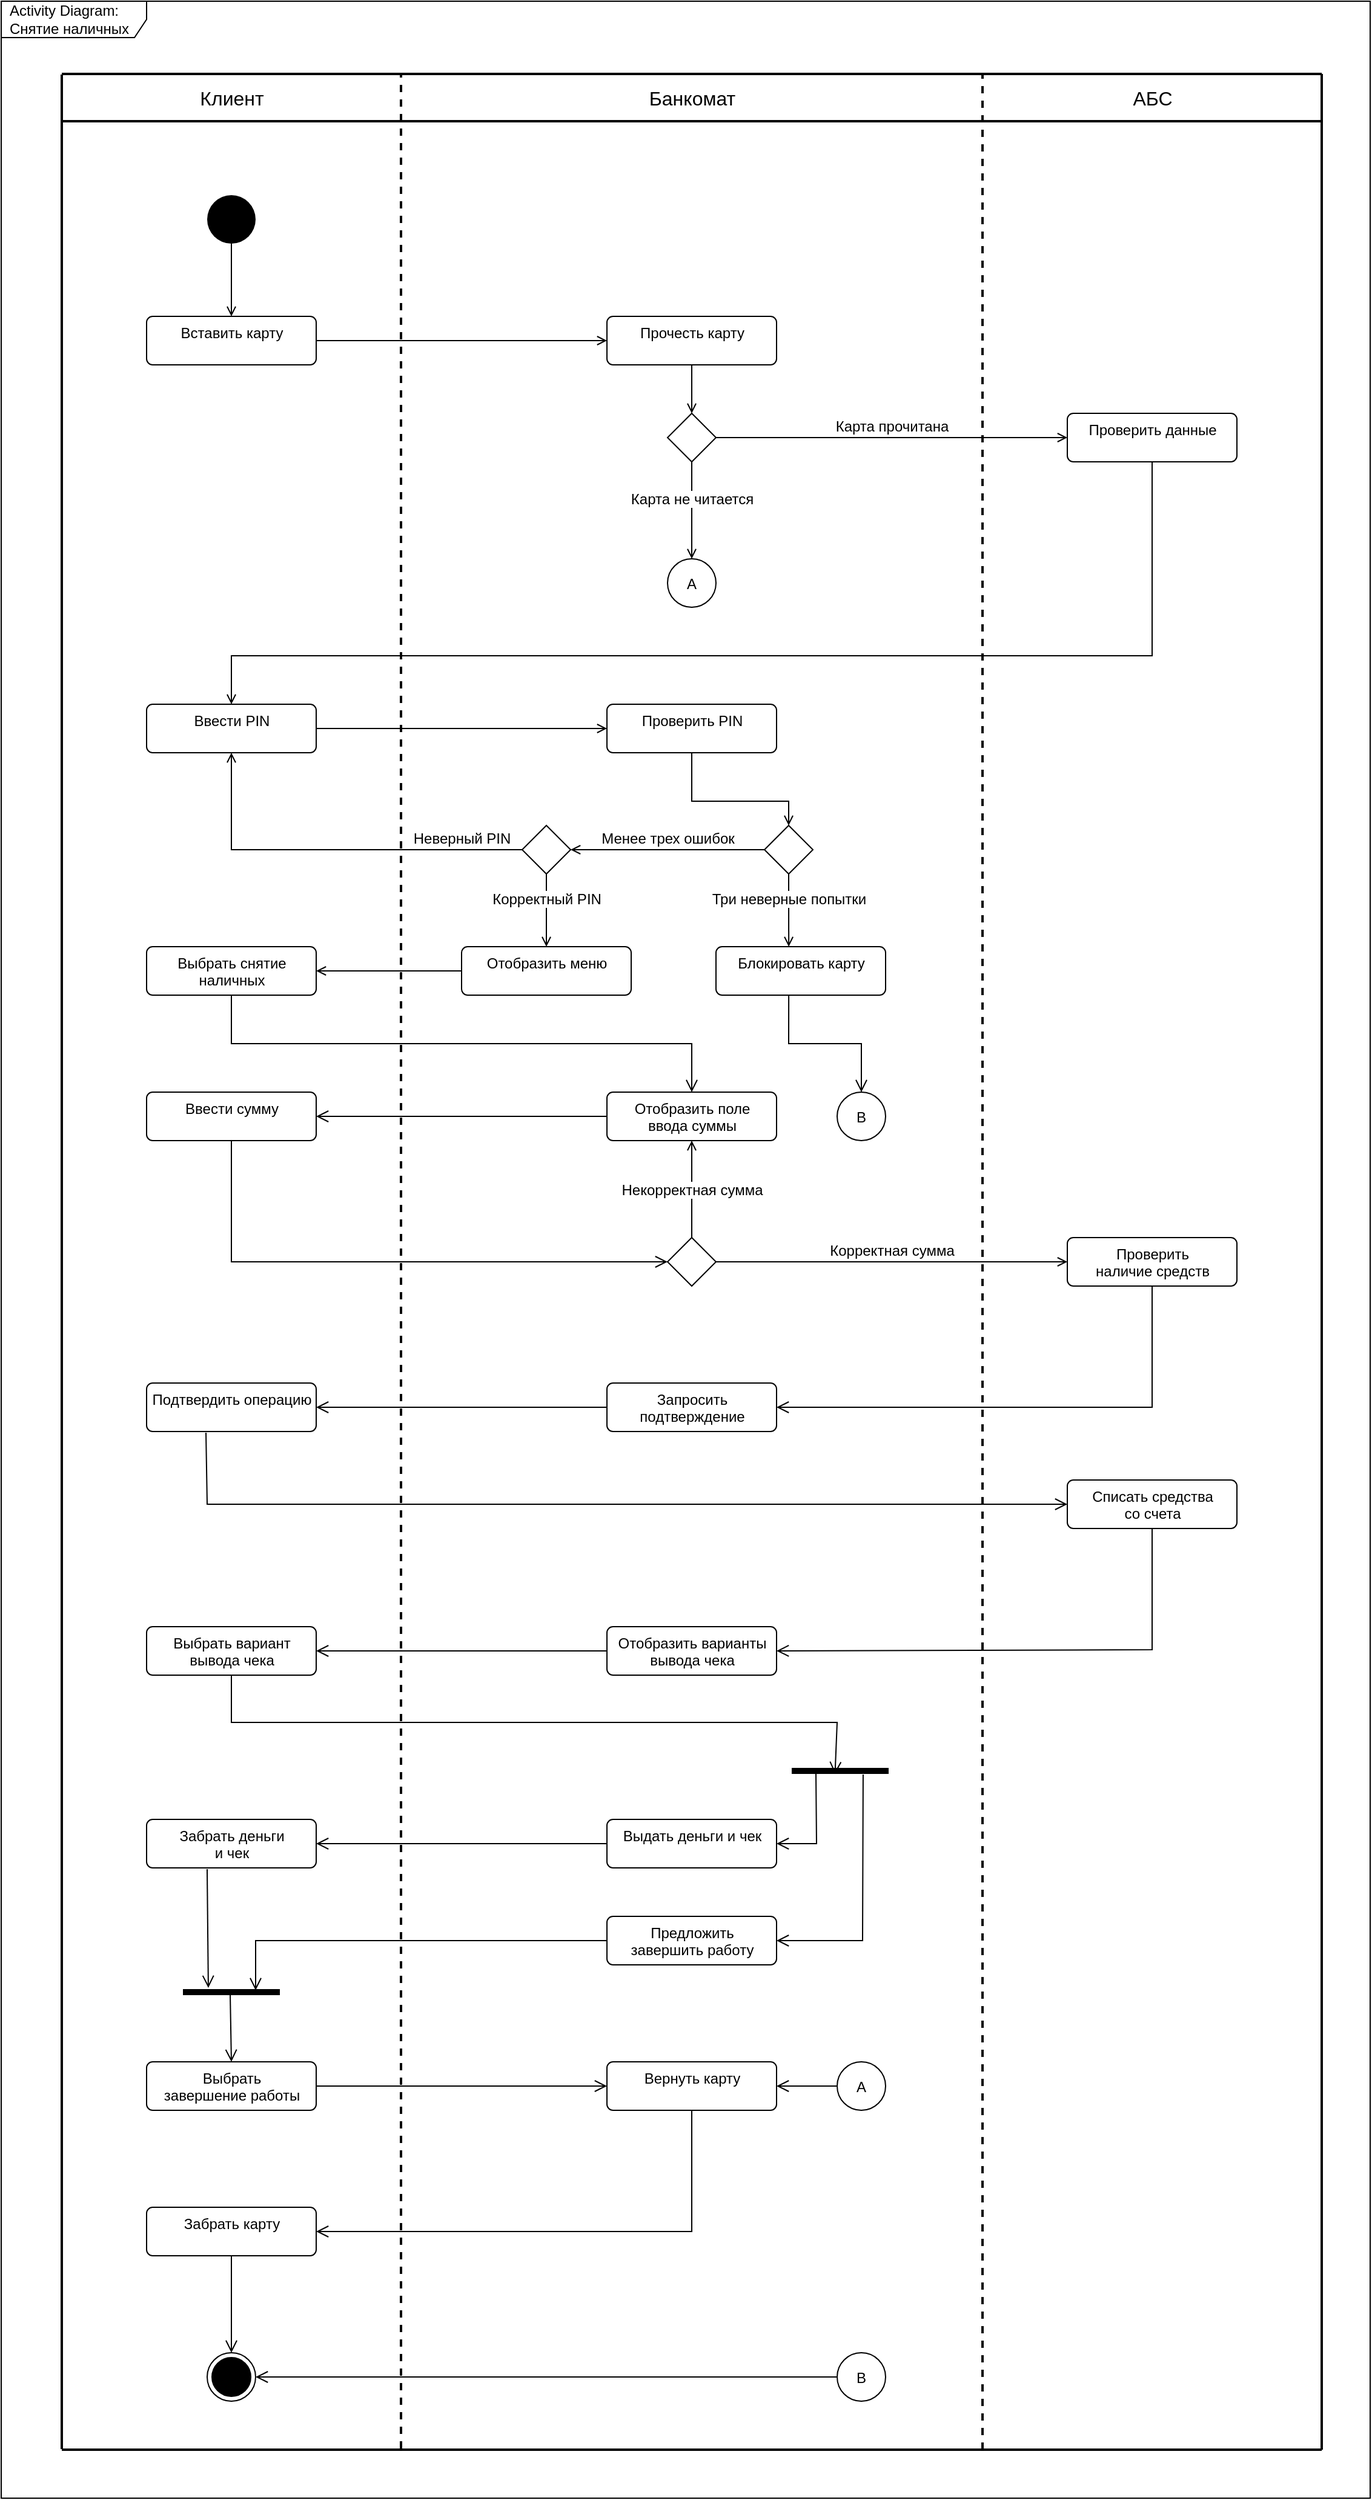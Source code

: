 <mxfile version="17.4.0" type="device"><diagram id="bCAYafDcsWhoPuAN-_F0" name="Page-1"><mxGraphModel dx="2190" dy="1288" grid="1" gridSize="10" guides="1" tooltips="1" connect="1" arrows="1" fold="1" page="1" pageScale="1" pageWidth="1169" pageHeight="827" math="0" shadow="0"><root><mxCell id="0"/><mxCell id="1" parent="0"/><mxCell id="zk7nxjuLiqfUU6fTK22i-1" value="" style="ellipse;fillColor=#000000;strokeColor=none;" parent="1" vertex="1"><mxGeometry y="60" width="40" height="40" as="geometry"/></mxCell><mxCell id="zk7nxjuLiqfUU6fTK22i-2" value="Вставить карту" style="html=1;align=center;verticalAlign=top;rounded=1;absoluteArcSize=1;arcSize=10;dashed=0;" parent="1" vertex="1"><mxGeometry x="-50" y="160" width="140" height="40" as="geometry"/></mxCell><mxCell id="zk7nxjuLiqfUU6fTK22i-3" value="Прочесть карту" style="html=1;align=center;verticalAlign=top;rounded=1;absoluteArcSize=1;arcSize=10;dashed=0;" parent="1" vertex="1"><mxGeometry x="330" y="160" width="140" height="40" as="geometry"/></mxCell><mxCell id="zk7nxjuLiqfUU6fTK22i-4" value="" style="rhombus;" parent="1" vertex="1"><mxGeometry x="380" y="240" width="40" height="40" as="geometry"/></mxCell><mxCell id="zk7nxjuLiqfUU6fTK22i-5" value="&lt;span style=&quot;background-color: rgb(255 , 255 , 255)&quot;&gt;Карта не читается&lt;/span&gt;" style="html=1;verticalAlign=bottom;labelBackgroundColor=none;endArrow=open;endFill=0;rounded=0;fontFamily=Helvetica;fontSize=12;fontColor=default;exitX=0.5;exitY=1;exitDx=0;exitDy=0;entryX=0.5;entryY=0;entryDx=0;entryDy=0;" parent="1" source="zk7nxjuLiqfUU6fTK22i-4" edge="1"><mxGeometry width="160" relative="1" as="geometry"><mxPoint x="400" y="300" as="sourcePoint"/><mxPoint x="400" y="360" as="targetPoint"/><mxPoint as="offset"/></mxGeometry></mxCell><mxCell id="zk7nxjuLiqfUU6fTK22i-9" value="" style="html=1;verticalAlign=bottom;labelBackgroundColor=none;endArrow=open;endFill=0;rounded=0;fontFamily=Helvetica;fontSize=12;fontColor=default;exitX=1;exitY=0.5;exitDx=0;exitDy=0;entryX=0;entryY=0.5;entryDx=0;entryDy=0;" parent="1" source="zk7nxjuLiqfUU6fTK22i-2" target="zk7nxjuLiqfUU6fTK22i-3" edge="1"><mxGeometry width="160" relative="1" as="geometry"><mxPoint x="360" y="310" as="sourcePoint"/><mxPoint x="520" y="310" as="targetPoint"/></mxGeometry></mxCell><mxCell id="zk7nxjuLiqfUU6fTK22i-10" value="" style="html=1;verticalAlign=bottom;labelBackgroundColor=none;endArrow=open;endFill=0;rounded=0;fontFamily=Helvetica;fontSize=12;fontColor=default;exitX=0.5;exitY=1;exitDx=0;exitDy=0;entryX=0.5;entryY=0;entryDx=0;entryDy=0;" parent="1" source="zk7nxjuLiqfUU6fTK22i-1" target="zk7nxjuLiqfUU6fTK22i-2" edge="1"><mxGeometry width="160" relative="1" as="geometry"><mxPoint x="360" y="310" as="sourcePoint"/><mxPoint x="160" y="170" as="targetPoint"/></mxGeometry></mxCell><mxCell id="zk7nxjuLiqfUU6fTK22i-11" value="" style="html=1;verticalAlign=bottom;labelBackgroundColor=none;endArrow=open;endFill=0;rounded=0;fontFamily=Helvetica;fontSize=12;fontColor=default;exitX=0.5;exitY=1;exitDx=0;exitDy=0;entryX=0.5;entryY=0;entryDx=0;entryDy=0;" parent="1" source="zk7nxjuLiqfUU6fTK22i-3" target="zk7nxjuLiqfUU6fTK22i-4" edge="1"><mxGeometry width="160" relative="1" as="geometry"><mxPoint x="360" y="310" as="sourcePoint"/><mxPoint x="520" y="310" as="targetPoint"/></mxGeometry></mxCell><mxCell id="zk7nxjuLiqfUU6fTK22i-14" value="Проверить данные" style="html=1;align=center;verticalAlign=top;rounded=1;absoluteArcSize=1;arcSize=10;dashed=0;fontFamily=Helvetica;fontSize=12;fontColor=default;strokeColor=default;fillColor=default;" parent="1" vertex="1"><mxGeometry x="710" y="240" width="140" height="40" as="geometry"/></mxCell><mxCell id="zk7nxjuLiqfUU6fTK22i-15" value="Ввести PIN" style="html=1;align=center;verticalAlign=top;rounded=1;absoluteArcSize=1;arcSize=10;dashed=0;fontFamily=Helvetica;fontSize=12;fontColor=default;strokeColor=default;fillColor=default;" parent="1" vertex="1"><mxGeometry x="-50" y="480" width="140" height="40" as="geometry"/></mxCell><mxCell id="zk7nxjuLiqfUU6fTK22i-16" value="Проверить PIN" style="html=1;align=center;verticalAlign=top;rounded=1;absoluteArcSize=1;arcSize=10;dashed=0;fontFamily=Helvetica;fontSize=12;fontColor=default;strokeColor=default;fillColor=default;" parent="1" vertex="1"><mxGeometry x="330" y="480" width="140" height="40" as="geometry"/></mxCell><mxCell id="zk7nxjuLiqfUU6fTK22i-17" value="" style="rhombus;fontFamily=Helvetica;fontSize=12;fontColor=default;strokeColor=default;fillColor=default;" parent="1" vertex="1"><mxGeometry x="460" y="580" width="40" height="40" as="geometry"/></mxCell><mxCell id="zk7nxjuLiqfUU6fTK22i-18" value="" style="rhombus;fontFamily=Helvetica;fontSize=12;fontColor=default;strokeColor=default;fillColor=default;" parent="1" vertex="1"><mxGeometry x="260" y="580" width="40" height="40" as="geometry"/></mxCell><mxCell id="zk7nxjuLiqfUU6fTK22i-19" value="&lt;div&gt;&lt;span style=&quot;background-color: rgb(255 , 255 , 255)&quot;&gt;Три неверные попытки&lt;/span&gt;&lt;/div&gt;" style="html=1;verticalAlign=bottom;labelBackgroundColor=none;endArrow=open;endFill=0;rounded=0;fontFamily=Helvetica;fontSize=12;fontColor=default;exitX=0.5;exitY=1;exitDx=0;exitDy=0;entryX=0.429;entryY=0;entryDx=0;entryDy=0;entryPerimeter=0;" parent="1" source="zk7nxjuLiqfUU6fTK22i-17" target="zk7nxjuLiqfUU6fTK22i-28" edge="1"><mxGeometry width="160" relative="1" as="geometry"><mxPoint x="360" y="640" as="sourcePoint"/><mxPoint x="480" y="680" as="targetPoint"/></mxGeometry></mxCell><mxCell id="zk7nxjuLiqfUU6fTK22i-20" value="Менее трех ошибок" style="html=1;verticalAlign=bottom;labelBackgroundColor=none;endArrow=open;endFill=0;rounded=0;fontFamily=Helvetica;fontSize=12;fontColor=default;entryX=1;entryY=0.5;entryDx=0;entryDy=0;exitX=0;exitY=0.5;exitDx=0;exitDy=0;" parent="1" source="zk7nxjuLiqfUU6fTK22i-17" target="zk7nxjuLiqfUU6fTK22i-18" edge="1"><mxGeometry width="160" relative="1" as="geometry"><mxPoint x="360" y="610" as="sourcePoint"/><mxPoint x="520" y="610" as="targetPoint"/></mxGeometry></mxCell><mxCell id="zk7nxjuLiqfUU6fTK22i-21" value="" style="html=1;verticalAlign=bottom;labelBackgroundColor=none;endArrow=open;endFill=0;rounded=0;fontFamily=Helvetica;fontSize=12;fontColor=default;exitX=0.5;exitY=1;exitDx=0;exitDy=0;entryX=0.5;entryY=0;entryDx=0;entryDy=0;" parent="1" source="zk7nxjuLiqfUU6fTK22i-16" target="zk7nxjuLiqfUU6fTK22i-17" edge="1"><mxGeometry width="160" relative="1" as="geometry"><mxPoint x="360" y="550" as="sourcePoint"/><mxPoint x="520" y="550" as="targetPoint"/><Array as="points"><mxPoint x="400" y="560"/><mxPoint x="480" y="560"/></Array></mxGeometry></mxCell><mxCell id="zk7nxjuLiqfUU6fTK22i-23" value="Отобразить меню" style="html=1;align=center;verticalAlign=top;rounded=1;absoluteArcSize=1;arcSize=10;dashed=0;fontFamily=Helvetica;fontSize=12;fontColor=default;strokeColor=default;fillColor=default;" parent="1" vertex="1"><mxGeometry x="210" y="680" width="140" height="40" as="geometry"/></mxCell><mxCell id="zk7nxjuLiqfUU6fTK22i-26" value="Неверный PIN" style="html=1;verticalAlign=bottom;labelBackgroundColor=none;endArrow=open;endFill=0;rounded=0;fontFamily=Helvetica;fontSize=12;fontColor=default;exitX=0;exitY=0.5;exitDx=0;exitDy=0;entryX=0.5;entryY=1;entryDx=0;entryDy=0;" parent="1" source="zk7nxjuLiqfUU6fTK22i-18" target="zk7nxjuLiqfUU6fTK22i-15" edge="1"><mxGeometry x="-0.688" width="160" relative="1" as="geometry"><mxPoint x="360" y="580" as="sourcePoint"/><mxPoint x="50" y="600" as="targetPoint"/><Array as="points"><mxPoint x="20" y="600"/></Array><mxPoint as="offset"/></mxGeometry></mxCell><mxCell id="zk7nxjuLiqfUU6fTK22i-27" value="" style="html=1;verticalAlign=bottom;labelBackgroundColor=none;endArrow=open;endFill=0;rounded=0;fontFamily=Helvetica;fontSize=12;fontColor=default;exitX=0.5;exitY=1;exitDx=0;exitDy=0;entryX=0.5;entryY=0;entryDx=0;entryDy=0;" parent="1" source="zk7nxjuLiqfUU6fTK22i-14" target="zk7nxjuLiqfUU6fTK22i-15" edge="1"><mxGeometry width="160" relative="1" as="geometry"><mxPoint x="360" y="460" as="sourcePoint"/><mxPoint x="50" y="440" as="targetPoint"/><Array as="points"><mxPoint x="780" y="440"/><mxPoint x="20" y="440"/></Array></mxGeometry></mxCell><mxCell id="zk7nxjuLiqfUU6fTK22i-28" value="Блокировать карту" style="html=1;align=center;verticalAlign=top;rounded=1;absoluteArcSize=1;arcSize=10;dashed=0;labelBackgroundColor=#FFFFFF;fontFamily=Helvetica;fontSize=12;fontColor=default;strokeColor=default;fillColor=default;" parent="1" vertex="1"><mxGeometry x="420" y="680" width="140" height="40" as="geometry"/></mxCell><mxCell id="zk7nxjuLiqfUU6fTK22i-30" value="&lt;span style=&quot;background-color: rgb(255 , 255 , 255)&quot;&gt;Корректный PIN&lt;/span&gt;" style="html=1;verticalAlign=bottom;labelBackgroundColor=none;endArrow=open;endFill=0;rounded=0;fontFamily=Helvetica;fontSize=12;fontColor=default;exitX=0.5;exitY=1;exitDx=0;exitDy=0;" parent="1" source="zk7nxjuLiqfUU6fTK22i-18" target="zk7nxjuLiqfUU6fTK22i-23" edge="1"><mxGeometry width="160" relative="1" as="geometry"><mxPoint x="320" y="610" as="sourcePoint"/><mxPoint x="480" y="610" as="targetPoint"/></mxGeometry></mxCell><mxCell id="zk7nxjuLiqfUU6fTK22i-31" value="" style="html=1;verticalAlign=bottom;labelBackgroundColor=none;endArrow=open;endFill=0;rounded=0;fontFamily=Helvetica;fontSize=12;fontColor=default;exitX=1;exitY=0.5;exitDx=0;exitDy=0;entryX=0;entryY=0.5;entryDx=0;entryDy=0;" parent="1" source="zk7nxjuLiqfUU6fTK22i-15" target="zk7nxjuLiqfUU6fTK22i-16" edge="1"><mxGeometry width="160" relative="1" as="geometry"><mxPoint x="320" y="490" as="sourcePoint"/><mxPoint x="480" y="490" as="targetPoint"/></mxGeometry></mxCell><mxCell id="zk7nxjuLiqfUU6fTK22i-33" value="Карта прочитана" style="html=1;verticalAlign=bottom;labelBackgroundColor=none;endArrow=open;endFill=0;rounded=0;fontFamily=Helvetica;fontSize=12;fontColor=default;exitX=1;exitY=0.5;exitDx=0;exitDy=0;entryX=0;entryY=0.5;entryDx=0;entryDy=0;" parent="1" source="zk7nxjuLiqfUU6fTK22i-4" target="zk7nxjuLiqfUU6fTK22i-14" edge="1"><mxGeometry width="160" relative="1" as="geometry"><mxPoint x="260" y="370" as="sourcePoint"/><mxPoint x="420" y="370" as="targetPoint"/></mxGeometry></mxCell><mxCell id="zk7nxjuLiqfUU6fTK22i-34" value="&lt;div&gt;Выбрать снятие&lt;/div&gt;&lt;div&gt; наличных&lt;/div&gt;" style="html=1;align=center;verticalAlign=top;rounded=1;absoluteArcSize=1;arcSize=10;dashed=0;labelBackgroundColor=#FFFFFF;fontFamily=Helvetica;fontSize=12;fontColor=default;strokeColor=default;fillColor=default;" parent="1" vertex="1"><mxGeometry x="-50" y="680" width="140" height="40" as="geometry"/></mxCell><mxCell id="zk7nxjuLiqfUU6fTK22i-35" value="&lt;div&gt;Отобразить поле &lt;br&gt;&lt;/div&gt;&lt;div&gt;ввода суммы&lt;/div&gt;" style="html=1;align=center;verticalAlign=top;rounded=1;absoluteArcSize=1;arcSize=10;dashed=0;labelBackgroundColor=#FFFFFF;fontFamily=Helvetica;fontSize=12;fontColor=default;strokeColor=default;fillColor=default;" parent="1" vertex="1"><mxGeometry x="330" y="800" width="140" height="40" as="geometry"/></mxCell><mxCell id="zk7nxjuLiqfUU6fTK22i-36" value="Ввести сумму" style="html=1;align=center;verticalAlign=top;rounded=1;absoluteArcSize=1;arcSize=10;dashed=0;labelBackgroundColor=#FFFFFF;fontFamily=Helvetica;fontSize=12;fontColor=default;strokeColor=default;fillColor=default;" parent="1" vertex="1"><mxGeometry x="-50" y="800" width="140" height="40" as="geometry"/></mxCell><mxCell id="zk7nxjuLiqfUU6fTK22i-38" value="" style="rhombus;labelBackgroundColor=#FFFFFF;fontFamily=Helvetica;fontSize=12;fontColor=default;strokeColor=default;fillColor=default;" parent="1" vertex="1"><mxGeometry x="380" y="920" width="40" height="40" as="geometry"/></mxCell><mxCell id="zk7nxjuLiqfUU6fTK22i-39" value="&lt;div&gt;Проверить&lt;/div&gt;&lt;div&gt; наличие средств&lt;/div&gt;" style="html=1;align=center;verticalAlign=top;rounded=1;absoluteArcSize=1;arcSize=10;dashed=0;labelBackgroundColor=#FFFFFF;fontFamily=Helvetica;fontSize=12;fontColor=default;strokeColor=default;fillColor=default;" parent="1" vertex="1"><mxGeometry x="710" y="920" width="140" height="40" as="geometry"/></mxCell><mxCell id="zk7nxjuLiqfUU6fTK22i-40" value="" style="html=1;verticalAlign=bottom;labelBackgroundColor=none;endArrow=open;endFill=0;rounded=0;fontFamily=Helvetica;fontSize=12;fontColor=default;exitX=0;exitY=0.5;exitDx=0;exitDy=0;entryX=1;entryY=0.5;entryDx=0;entryDy=0;" parent="1" source="zk7nxjuLiqfUU6fTK22i-23" target="zk7nxjuLiqfUU6fTK22i-34" edge="1"><mxGeometry width="160" relative="1" as="geometry"><mxPoint x="240" y="790" as="sourcePoint"/><mxPoint x="400" y="790" as="targetPoint"/></mxGeometry></mxCell><mxCell id="zk7nxjuLiqfUU6fTK22i-41" value="" style="endArrow=open;startArrow=none;endFill=0;startFill=0;endSize=8;html=1;verticalAlign=bottom;labelBackgroundColor=none;strokeWidth=1;rounded=0;fontFamily=Helvetica;fontSize=12;fontColor=default;" parent="1" target="zk7nxjuLiqfUU6fTK22i-36" edge="1"><mxGeometry width="160" relative="1" as="geometry"><mxPoint x="30" y="840" as="sourcePoint"/><mxPoint x="400" y="790" as="targetPoint"/></mxGeometry></mxCell><mxCell id="zk7nxjuLiqfUU6fTK22i-42" value="" style="endArrow=open;startArrow=none;endFill=0;startFill=0;endSize=8;html=1;verticalAlign=bottom;labelBackgroundColor=none;strokeWidth=1;rounded=0;fontFamily=Helvetica;fontSize=12;fontColor=default;exitX=0.5;exitY=1;exitDx=0;exitDy=0;entryX=0.5;entryY=0;entryDx=0;entryDy=0;" parent="1" source="zk7nxjuLiqfUU6fTK22i-34" target="zk7nxjuLiqfUU6fTK22i-35" edge="1"><mxGeometry width="160" relative="1" as="geometry"><mxPoint x="240" y="790" as="sourcePoint"/><mxPoint x="400" y="790" as="targetPoint"/><Array as="points"><mxPoint x="20" y="760"/><mxPoint x="400" y="760"/></Array></mxGeometry></mxCell><mxCell id="zk7nxjuLiqfUU6fTK22i-45" value="" style="endArrow=open;startArrow=none;endFill=0;startFill=0;endSize=8;html=1;verticalAlign=bottom;labelBackgroundColor=none;strokeWidth=1;rounded=0;fontFamily=Helvetica;fontSize=12;fontColor=default;exitX=0.5;exitY=1;exitDx=0;exitDy=0;entryX=0;entryY=0.5;entryDx=0;entryDy=0;" parent="1" source="zk7nxjuLiqfUU6fTK22i-36" target="zk7nxjuLiqfUU6fTK22i-38" edge="1"><mxGeometry width="160" relative="1" as="geometry"><mxPoint x="240" y="850" as="sourcePoint"/><mxPoint x="400" y="850" as="targetPoint"/><Array as="points"><mxPoint x="20" y="940"/></Array></mxGeometry></mxCell><mxCell id="zk7nxjuLiqfUU6fTK22i-46" value="" style="endArrow=open;startArrow=none;endFill=0;startFill=0;endSize=8;html=1;verticalAlign=bottom;labelBackgroundColor=none;strokeWidth=1;rounded=0;fontFamily=Helvetica;fontSize=12;fontColor=default;entryX=1;entryY=0.5;entryDx=0;entryDy=0;exitX=0;exitY=0.5;exitDx=0;exitDy=0;" parent="1" source="zk7nxjuLiqfUU6fTK22i-35" target="zk7nxjuLiqfUU6fTK22i-36" edge="1"><mxGeometry width="160" relative="1" as="geometry"><mxPoint x="240" y="850" as="sourcePoint"/><mxPoint x="400" y="850" as="targetPoint"/></mxGeometry></mxCell><mxCell id="zk7nxjuLiqfUU6fTK22i-47" value="&lt;span style=&quot;background-color: rgb(255 , 255 , 255)&quot;&gt;Некорректная сумма&lt;/span&gt;" style="html=1;verticalAlign=bottom;labelBackgroundColor=none;endArrow=open;endFill=0;rounded=0;fontFamily=Helvetica;fontSize=12;fontColor=default;exitX=0.5;exitY=0;exitDx=0;exitDy=0;entryX=0.5;entryY=1;entryDx=0;entryDy=0;" parent="1" source="zk7nxjuLiqfUU6fTK22i-38" target="zk7nxjuLiqfUU6fTK22i-35" edge="1"><mxGeometry x="-0.25" width="160" relative="1" as="geometry"><mxPoint x="240" y="850" as="sourcePoint"/><mxPoint x="400" y="850" as="targetPoint"/><mxPoint as="offset"/></mxGeometry></mxCell><mxCell id="zk7nxjuLiqfUU6fTK22i-48" value="Корректная сумма" style="html=1;verticalAlign=bottom;labelBackgroundColor=none;endArrow=open;endFill=0;rounded=0;fontFamily=Helvetica;fontSize=12;fontColor=default;exitX=1;exitY=0.5;exitDx=0;exitDy=0;entryX=0;entryY=0.5;entryDx=0;entryDy=0;" parent="1" source="zk7nxjuLiqfUU6fTK22i-38" target="zk7nxjuLiqfUU6fTK22i-39" edge="1"><mxGeometry width="160" relative="1" as="geometry"><mxPoint x="410" y="850" as="sourcePoint"/><mxPoint x="570" y="850" as="targetPoint"/></mxGeometry></mxCell><mxCell id="zk7nxjuLiqfUU6fTK22i-51" value="&lt;div&gt;Запросить &lt;br&gt;&lt;/div&gt;&lt;div&gt;подтверждение&lt;/div&gt;" style="html=1;align=center;verticalAlign=top;rounded=1;absoluteArcSize=1;arcSize=10;dashed=0;labelBackgroundColor=#FFFFFF;fontFamily=Helvetica;fontSize=12;fontColor=default;strokeColor=default;fillColor=default;" parent="1" vertex="1"><mxGeometry x="330" y="1040" width="140" height="40" as="geometry"/></mxCell><mxCell id="zk7nxjuLiqfUU6fTK22i-52" value="Подтвердить операцию" style="html=1;align=center;verticalAlign=top;rounded=1;absoluteArcSize=1;arcSize=10;dashed=0;labelBackgroundColor=#FFFFFF;fontFamily=Helvetica;fontSize=12;fontColor=default;strokeColor=default;fillColor=default;" parent="1" vertex="1"><mxGeometry x="-50" y="1040" width="140" height="40" as="geometry"/></mxCell><mxCell id="zk7nxjuLiqfUU6fTK22i-53" value="&lt;div&gt;Отобразить варианты&lt;/div&gt;&lt;div&gt;вывода чека&lt;br&gt;&lt;/div&gt;" style="html=1;align=center;verticalAlign=top;rounded=1;absoluteArcSize=1;arcSize=10;dashed=0;labelBackgroundColor=#FFFFFF;fontFamily=Helvetica;fontSize=12;fontColor=default;strokeColor=default;fillColor=default;" parent="1" vertex="1"><mxGeometry x="330" y="1241" width="140" height="40" as="geometry"/></mxCell><mxCell id="zk7nxjuLiqfUU6fTK22i-54" value="&lt;div&gt;Выбрать вариант &lt;br&gt;&lt;/div&gt;&lt;div&gt;вывода чека&lt;br&gt;&lt;/div&gt;" style="html=1;align=center;verticalAlign=top;rounded=1;absoluteArcSize=1;arcSize=10;dashed=0;labelBackgroundColor=#FFFFFF;fontFamily=Helvetica;fontSize=12;fontColor=default;strokeColor=default;fillColor=default;" parent="1" vertex="1"><mxGeometry x="-50" y="1241" width="140" height="40" as="geometry"/></mxCell><mxCell id="zk7nxjuLiqfUU6fTK22i-55" value="" style="endArrow=open;startArrow=none;endFill=0;startFill=0;endSize=8;html=1;verticalAlign=bottom;labelBackgroundColor=none;strokeWidth=1;rounded=0;fontFamily=Helvetica;fontSize=12;fontColor=default;exitX=0.5;exitY=1;exitDx=0;exitDy=0;entryX=1;entryY=0.5;entryDx=0;entryDy=0;" parent="1" source="zk7nxjuLiqfUU6fTK22i-39" target="zk7nxjuLiqfUU6fTK22i-51" edge="1"><mxGeometry width="160" relative="1" as="geometry"><mxPoint x="370" y="1120" as="sourcePoint"/><mxPoint x="530" y="1120" as="targetPoint"/><Array as="points"><mxPoint x="780" y="1060"/></Array></mxGeometry></mxCell><mxCell id="zk7nxjuLiqfUU6fTK22i-56" value="" style="endArrow=open;startArrow=none;endFill=0;startFill=0;endSize=8;html=1;verticalAlign=bottom;labelBackgroundColor=none;strokeWidth=1;rounded=0;fontFamily=Helvetica;fontSize=12;fontColor=default;exitX=0;exitY=0.5;exitDx=0;exitDy=0;entryX=1;entryY=0.5;entryDx=0;entryDy=0;" parent="1" source="zk7nxjuLiqfUU6fTK22i-51" target="zk7nxjuLiqfUU6fTK22i-52" edge="1"><mxGeometry width="160" relative="1" as="geometry"><mxPoint x="370" y="1150" as="sourcePoint"/><mxPoint x="530" y="1150" as="targetPoint"/></mxGeometry></mxCell><mxCell id="zk7nxjuLiqfUU6fTK22i-58" value="&lt;div&gt;Списать средства &lt;br&gt;&lt;/div&gt;&lt;div&gt;со счета&lt;br&gt;&lt;/div&gt;" style="html=1;align=center;verticalAlign=top;rounded=1;absoluteArcSize=1;arcSize=10;dashed=0;labelBackgroundColor=#FFFFFF;fontFamily=Helvetica;fontSize=12;fontColor=default;strokeColor=default;fillColor=default;" parent="1" vertex="1"><mxGeometry x="710" y="1120" width="140" height="40" as="geometry"/></mxCell><mxCell id="zk7nxjuLiqfUU6fTK22i-59" value="" style="endArrow=open;startArrow=none;endFill=0;startFill=0;endSize=8;html=1;verticalAlign=bottom;labelBackgroundColor=none;strokeWidth=1;rounded=0;fontFamily=Helvetica;fontSize=12;fontColor=default;entryX=0;entryY=0.5;entryDx=0;entryDy=0;exitX=0.35;exitY=1.025;exitDx=0;exitDy=0;exitPerimeter=0;" parent="1" source="zk7nxjuLiqfUU6fTK22i-52" target="zk7nxjuLiqfUU6fTK22i-58" edge="1"><mxGeometry width="160" relative="1" as="geometry"><mxPoint x="-20" y="1140" as="sourcePoint"/><mxPoint x="480" y="1150" as="targetPoint"/><Array as="points"><mxPoint y="1140"/></Array></mxGeometry></mxCell><mxCell id="zk7nxjuLiqfUU6fTK22i-60" value="" style="endArrow=open;startArrow=none;endFill=0;startFill=0;endSize=8;html=1;verticalAlign=bottom;labelBackgroundColor=none;strokeWidth=1;rounded=0;fontFamily=Helvetica;fontSize=12;fontColor=default;entryX=1;entryY=0.5;entryDx=0;entryDy=0;exitX=0.5;exitY=1;exitDx=0;exitDy=0;" parent="1" source="zk7nxjuLiqfUU6fTK22i-58" target="zk7nxjuLiqfUU6fTK22i-53" edge="1"><mxGeometry width="160" relative="1" as="geometry"><mxPoint x="810" y="1260" as="sourcePoint"/><mxPoint x="480" y="1150" as="targetPoint"/><Array as="points"><mxPoint x="780" y="1260"/></Array></mxGeometry></mxCell><mxCell id="zk7nxjuLiqfUU6fTK22i-61" value="" style="endArrow=open;startArrow=none;endFill=0;startFill=0;endSize=8;html=1;verticalAlign=bottom;labelBackgroundColor=none;strokeWidth=1;rounded=0;fontFamily=Helvetica;fontSize=12;fontColor=default;entryX=1;entryY=0.5;entryDx=0;entryDy=0;exitX=0;exitY=0.5;exitDx=0;exitDy=0;" parent="1" source="zk7nxjuLiqfUU6fTK22i-53" target="zk7nxjuLiqfUU6fTK22i-54" edge="1"><mxGeometry width="160" relative="1" as="geometry"><mxPoint x="200" y="1150" as="sourcePoint"/><mxPoint x="360" y="1150" as="targetPoint"/></mxGeometry></mxCell><mxCell id="zk7nxjuLiqfUU6fTK22i-62" value="Выдать деньги и чек" style="html=1;align=center;verticalAlign=top;rounded=1;absoluteArcSize=1;arcSize=10;dashed=0;labelBackgroundColor=#FFFFFF;fontFamily=Helvetica;fontSize=12;fontColor=default;strokeColor=default;fillColor=default;" parent="1" vertex="1"><mxGeometry x="330" y="1400" width="140" height="40" as="geometry"/></mxCell><mxCell id="zk7nxjuLiqfUU6fTK22i-63" value="&lt;div&gt;Предложить&lt;br&gt;&lt;/div&gt;&lt;div&gt;завершить работу&lt;br&gt;&lt;/div&gt;" style="html=1;align=center;verticalAlign=top;rounded=1;absoluteArcSize=1;arcSize=10;dashed=0;labelBackgroundColor=#FFFFFF;fontFamily=Helvetica;fontSize=12;fontColor=default;strokeColor=default;fillColor=default;" parent="1" vertex="1"><mxGeometry x="330" y="1480" width="140" height="40" as="geometry"/></mxCell><mxCell id="zk7nxjuLiqfUU6fTK22i-64" value="" style="html=1;points=[];perimeter=orthogonalPerimeter;fillColor=#000000;strokeColor=none;labelBackgroundColor=#FFFFFF;fontFamily=Helvetica;fontSize=12;fontColor=default;rotation=90;" parent="1" vertex="1"><mxGeometry x="520" y="1320" width="5" height="80" as="geometry"/></mxCell><mxCell id="zk7nxjuLiqfUU6fTK22i-65" value="" style="endArrow=open;startArrow=none;endFill=0;startFill=0;endSize=8;html=1;verticalAlign=bottom;labelBackgroundColor=none;strokeWidth=1;rounded=0;fontFamily=Helvetica;fontSize=12;fontColor=default;exitX=0.5;exitY=1;exitDx=0;exitDy=0;entryX=1.029;entryY=0.553;entryDx=0;entryDy=0;entryPerimeter=0;" parent="1" source="zk7nxjuLiqfUU6fTK22i-54" target="zk7nxjuLiqfUU6fTK22i-64" edge="1"><mxGeometry width="160" relative="1" as="geometry"><mxPoint x="290" y="1390" as="sourcePoint"/><mxPoint x="400" y="1360" as="targetPoint"/><Array as="points"><mxPoint x="20" y="1320"/><mxPoint x="520" y="1320"/></Array></mxGeometry></mxCell><mxCell id="zk7nxjuLiqfUU6fTK22i-66" value="" style="endArrow=open;startArrow=none;endFill=0;startFill=0;endSize=8;html=1;verticalAlign=bottom;labelBackgroundColor=none;strokeWidth=1;rounded=0;fontFamily=Helvetica;fontSize=12;fontColor=default;entryX=1;entryY=0.5;entryDx=0;entryDy=0;exitX=0.9;exitY=0.75;exitDx=0;exitDy=0;exitPerimeter=0;" parent="1" source="zk7nxjuLiqfUU6fTK22i-64" target="zk7nxjuLiqfUU6fTK22i-62" edge="1"><mxGeometry width="160" relative="1" as="geometry"><mxPoint x="290" y="1360" as="sourcePoint"/><mxPoint x="450" y="1360" as="targetPoint"/><Array as="points"><mxPoint x="503" y="1420"/></Array></mxGeometry></mxCell><mxCell id="zk7nxjuLiqfUU6fTK22i-67" value="" style="endArrow=open;startArrow=none;endFill=0;startFill=0;endSize=8;html=1;verticalAlign=bottom;labelBackgroundColor=none;strokeWidth=1;rounded=0;fontFamily=Helvetica;fontSize=12;fontColor=default;entryX=1;entryY=0.5;entryDx=0;entryDy=0;exitX=1.1;exitY=0.263;exitDx=0;exitDy=0;exitPerimeter=0;" parent="1" source="zk7nxjuLiqfUU6fTK22i-64" target="zk7nxjuLiqfUU6fTK22i-63" edge="1"><mxGeometry width="160" relative="1" as="geometry"><mxPoint x="290" y="1360" as="sourcePoint"/><mxPoint x="450" y="1360" as="targetPoint"/><Array as="points"><mxPoint x="541" y="1500"/></Array></mxGeometry></mxCell><mxCell id="zk7nxjuLiqfUU6fTK22i-68" value="&lt;div&gt;Забрать деньги&lt;/div&gt;&lt;div&gt;и чек&lt;br&gt;&lt;/div&gt;" style="html=1;align=center;verticalAlign=top;rounded=1;absoluteArcSize=1;arcSize=10;dashed=0;labelBackgroundColor=#FFFFFF;fontFamily=Helvetica;fontSize=12;fontColor=default;strokeColor=default;fillColor=default;" parent="1" vertex="1"><mxGeometry x="-50" y="1400" width="140" height="40" as="geometry"/></mxCell><mxCell id="zk7nxjuLiqfUU6fTK22i-69" value="&lt;div&gt;Выбрать &lt;br&gt;&lt;/div&gt;&lt;div&gt;завершение работы&lt;/div&gt;" style="html=1;align=center;verticalAlign=top;rounded=1;absoluteArcSize=1;arcSize=10;dashed=0;labelBackgroundColor=#FFFFFF;fontFamily=Helvetica;fontSize=12;fontColor=default;strokeColor=default;fillColor=default;" parent="1" vertex="1"><mxGeometry x="-50" y="1600" width="140" height="40" as="geometry"/></mxCell><mxCell id="zk7nxjuLiqfUU6fTK22i-70" value="" style="html=1;points=[];perimeter=orthogonalPerimeter;fillColor=#000000;strokeColor=none;labelBackgroundColor=#FFFFFF;fontFamily=Helvetica;fontSize=12;fontColor=default;direction=south;" parent="1" vertex="1"><mxGeometry x="-20" y="1540" width="80" height="5" as="geometry"/></mxCell><mxCell id="zk7nxjuLiqfUU6fTK22i-71" value="" style="endArrow=open;startArrow=none;endFill=0;startFill=0;endSize=8;html=1;verticalAlign=bottom;labelBackgroundColor=none;strokeWidth=1;rounded=0;fontFamily=Helvetica;fontSize=12;fontColor=default;exitX=0.357;exitY=1.025;exitDx=0;exitDy=0;entryX=-0.2;entryY=0.738;entryDx=0;entryDy=0;entryPerimeter=0;exitPerimeter=0;" parent="1" source="zk7nxjuLiqfUU6fTK22i-68" target="zk7nxjuLiqfUU6fTK22i-70" edge="1"><mxGeometry width="160" relative="1" as="geometry"><mxPoint x="290" y="1420" as="sourcePoint"/><mxPoint x="20" y="1520" as="targetPoint"/></mxGeometry></mxCell><mxCell id="zk7nxjuLiqfUU6fTK22i-72" value="" style="endArrow=open;startArrow=none;endFill=0;startFill=0;endSize=8;html=1;verticalAlign=bottom;labelBackgroundColor=none;strokeWidth=1;rounded=0;fontFamily=Helvetica;fontSize=12;fontColor=default;exitX=0;exitY=0.5;exitDx=0;exitDy=0;entryX=0.2;entryY=0.25;entryDx=0;entryDy=0;entryPerimeter=0;" parent="1" source="zk7nxjuLiqfUU6fTK22i-63" target="zk7nxjuLiqfUU6fTK22i-70" edge="1"><mxGeometry width="160" relative="1" as="geometry"><mxPoint x="290" y="1420" as="sourcePoint"/><mxPoint x="40" y="1480" as="targetPoint"/><Array as="points"><mxPoint x="40" y="1500"/></Array></mxGeometry></mxCell><mxCell id="zk7nxjuLiqfUU6fTK22i-73" value="" style="endArrow=open;startArrow=none;endFill=0;startFill=0;endSize=8;html=1;verticalAlign=bottom;labelBackgroundColor=none;strokeWidth=1;rounded=0;fontFamily=Helvetica;fontSize=12;fontColor=default;exitX=0.4;exitY=0.513;exitDx=0;exitDy=0;exitPerimeter=0;entryX=0.5;entryY=0;entryDx=0;entryDy=0;" parent="1" source="zk7nxjuLiqfUU6fTK22i-70" target="zk7nxjuLiqfUU6fTK22i-69" edge="1"><mxGeometry width="160" relative="1" as="geometry"><mxPoint x="290" y="1570" as="sourcePoint"/><mxPoint x="450" y="1570" as="targetPoint"/></mxGeometry></mxCell><mxCell id="zk7nxjuLiqfUU6fTK22i-78" value="Вернуть карту" style="html=1;align=center;verticalAlign=top;rounded=1;absoluteArcSize=1;arcSize=10;dashed=0;labelBackgroundColor=#FFFFFF;fontFamily=Helvetica;fontSize=12;fontColor=default;strokeColor=default;fillColor=default;" parent="1" vertex="1"><mxGeometry x="330" y="1600" width="140" height="40" as="geometry"/></mxCell><mxCell id="zk7nxjuLiqfUU6fTK22i-79" value="A" style="ellipse;fillColor=#ffffff;strokeColor=#000000;labelBackgroundColor=#FFFFFF;fontFamily=Helvetica;fontSize=12;fontColor=default;" parent="1" vertex="1"><mxGeometry x="380" y="360" width="40" height="40" as="geometry"/></mxCell><mxCell id="zk7nxjuLiqfUU6fTK22i-80" value="A" style="ellipse;fillColor=#ffffff;strokeColor=#000000;labelBackgroundColor=#FFFFFF;fontFamily=Helvetica;fontSize=12;fontColor=default;" parent="1" vertex="1"><mxGeometry x="520" y="1600" width="40" height="40" as="geometry"/></mxCell><mxCell id="zk7nxjuLiqfUU6fTK22i-81" value="" style="endArrow=open;startArrow=none;endFill=0;startFill=0;endSize=8;html=1;verticalAlign=bottom;labelBackgroundColor=none;strokeWidth=1;rounded=0;fontFamily=Helvetica;fontSize=12;fontColor=default;entryX=0;entryY=0.5;entryDx=0;entryDy=0;exitX=1;exitY=0.5;exitDx=0;exitDy=0;" parent="1" source="zk7nxjuLiqfUU6fTK22i-69" target="zk7nxjuLiqfUU6fTK22i-78" edge="1"><mxGeometry width="160" relative="1" as="geometry"><mxPoint x="290" y="1660" as="sourcePoint"/><mxPoint x="450" y="1660" as="targetPoint"/></mxGeometry></mxCell><mxCell id="zk7nxjuLiqfUU6fTK22i-82" value="" style="endArrow=open;startArrow=none;endFill=0;startFill=0;endSize=8;html=1;verticalAlign=bottom;labelBackgroundColor=none;strokeWidth=1;rounded=0;fontFamily=Helvetica;fontSize=12;fontColor=default;exitX=0;exitY=0.5;exitDx=0;exitDy=0;entryX=1;entryY=0.5;entryDx=0;entryDy=0;" parent="1" source="zk7nxjuLiqfUU6fTK22i-80" target="zk7nxjuLiqfUU6fTK22i-78" edge="1"><mxGeometry width="160" relative="1" as="geometry"><mxPoint x="290" y="1660" as="sourcePoint"/><mxPoint x="450" y="1660" as="targetPoint"/></mxGeometry></mxCell><mxCell id="zk7nxjuLiqfUU6fTK22i-83" value="Забрать карту" style="html=1;align=center;verticalAlign=top;rounded=1;absoluteArcSize=1;arcSize=10;dashed=0;labelBackgroundColor=#FFFFFF;fontFamily=Helvetica;fontSize=12;fontColor=default;strokeColor=default;fillColor=default;" parent="1" vertex="1"><mxGeometry x="-50" y="1720" width="140" height="40" as="geometry"/></mxCell><mxCell id="zk7nxjuLiqfUU6fTK22i-84" value="" style="endArrow=open;startArrow=none;endFill=0;startFill=0;endSize=8;html=1;verticalAlign=bottom;labelBackgroundColor=none;strokeWidth=1;rounded=0;fontFamily=Helvetica;fontSize=12;fontColor=default;exitX=0.5;exitY=1;exitDx=0;exitDy=0;entryX=1;entryY=0.5;entryDx=0;entryDy=0;" parent="1" source="zk7nxjuLiqfUU6fTK22i-78" target="zk7nxjuLiqfUU6fTK22i-83" edge="1"><mxGeometry width="160" relative="1" as="geometry"><mxPoint x="290" y="1660" as="sourcePoint"/><mxPoint x="289" y="1810" as="targetPoint"/><Array as="points"><mxPoint x="400" y="1740"/></Array></mxGeometry></mxCell><mxCell id="zk7nxjuLiqfUU6fTK22i-85" value="" style="ellipse;html=1;shape=endState;fillColor=#000000;strokeColor=#000000;labelBackgroundColor=#FFFFFF;fontFamily=Helvetica;fontSize=12;fontColor=default;" parent="1" vertex="1"><mxGeometry y="1840" width="40" height="40" as="geometry"/></mxCell><mxCell id="zk7nxjuLiqfUU6fTK22i-86" value="" style="endArrow=open;startArrow=none;endFill=0;startFill=0;endSize=8;html=1;verticalAlign=bottom;labelBackgroundColor=none;strokeWidth=1;rounded=0;fontFamily=Helvetica;fontSize=12;fontColor=default;exitX=0.5;exitY=1;exitDx=0;exitDy=0;" parent="1" source="zk7nxjuLiqfUU6fTK22i-83" target="zk7nxjuLiqfUU6fTK22i-85" edge="1"><mxGeometry width="160" relative="1" as="geometry"><mxPoint x="290" y="1780" as="sourcePoint"/><mxPoint x="450" y="1780" as="targetPoint"/></mxGeometry></mxCell><mxCell id="zk7nxjuLiqfUU6fTK22i-87" value="" style="endArrow=open;startArrow=none;endFill=0;startFill=0;endSize=8;html=1;verticalAlign=bottom;labelBackgroundColor=none;strokeWidth=1;rounded=0;fontFamily=Helvetica;fontSize=12;fontColor=default;entryX=1;entryY=0.5;entryDx=0;entryDy=0;exitX=0;exitY=0.5;exitDx=0;exitDy=0;" parent="1" source="zk7nxjuLiqfUU6fTK22i-62" target="zk7nxjuLiqfUU6fTK22i-68" edge="1"><mxGeometry width="160" relative="1" as="geometry"><mxPoint x="290" y="1390" as="sourcePoint"/><mxPoint x="450" y="1390" as="targetPoint"/></mxGeometry></mxCell><mxCell id="zk7nxjuLiqfUU6fTK22i-88" value="B" style="ellipse;fillColor=#ffffff;strokeColor=#000000;labelBackgroundColor=#FFFFFF;fontFamily=Helvetica;fontSize=12;fontColor=default;" parent="1" vertex="1"><mxGeometry x="520" y="800" width="40" height="40" as="geometry"/></mxCell><mxCell id="zk7nxjuLiqfUU6fTK22i-89" value="B" style="ellipse;fillColor=#ffffff;strokeColor=#000000;labelBackgroundColor=#FFFFFF;fontFamily=Helvetica;fontSize=12;fontColor=default;" parent="1" vertex="1"><mxGeometry x="520" y="1840" width="40" height="40" as="geometry"/></mxCell><mxCell id="zk7nxjuLiqfUU6fTK22i-90" value="" style="endArrow=open;startArrow=none;endFill=0;startFill=0;endSize=8;html=1;verticalAlign=bottom;labelBackgroundColor=none;strokeWidth=1;rounded=0;fontFamily=Helvetica;fontSize=12;fontColor=default;exitX=0.429;exitY=1;exitDx=0;exitDy=0;exitPerimeter=0;entryX=0.5;entryY=0;entryDx=0;entryDy=0;" parent="1" source="zk7nxjuLiqfUU6fTK22i-28" target="zk7nxjuLiqfUU6fTK22i-88" edge="1"><mxGeometry width="160" relative="1" as="geometry"><mxPoint x="290" y="820" as="sourcePoint"/><mxPoint x="450" y="820" as="targetPoint"/><Array as="points"><mxPoint x="480" y="760"/><mxPoint x="540" y="760"/></Array></mxGeometry></mxCell><mxCell id="zk7nxjuLiqfUU6fTK22i-91" value="" style="endArrow=open;startArrow=none;endFill=0;startFill=0;endSize=8;html=1;verticalAlign=bottom;labelBackgroundColor=none;strokeWidth=1;rounded=0;fontFamily=Helvetica;fontSize=12;fontColor=default;entryX=1;entryY=0.5;entryDx=0;entryDy=0;exitX=0;exitY=0.5;exitDx=0;exitDy=0;" parent="1" source="zk7nxjuLiqfUU6fTK22i-89" target="zk7nxjuLiqfUU6fTK22i-85" edge="1"><mxGeometry width="160" relative="1" as="geometry"><mxPoint x="290" y="1810" as="sourcePoint"/><mxPoint x="450" y="1810" as="targetPoint"/></mxGeometry></mxCell><mxCell id="zk7nxjuLiqfUU6fTK22i-92" value="" style="endArrow=none;html=1;rounded=0;labelBackgroundColor=#FFFFFF;fontFamily=Helvetica;fontSize=12;fontColor=default;strokeWidth=2;dashed=1;" parent="1" edge="1"><mxGeometry width="50" height="50" relative="1" as="geometry"><mxPoint x="160" y="1919" as="sourcePoint"/><mxPoint x="160" y="-40" as="targetPoint"/></mxGeometry></mxCell><mxCell id="zk7nxjuLiqfUU6fTK22i-93" value="" style="endArrow=none;html=1;rounded=0;labelBackgroundColor=#FFFFFF;fontFamily=Helvetica;fontSize=12;fontColor=default;strokeWidth=2;dashed=1;" parent="1" edge="1"><mxGeometry width="50" height="50" relative="1" as="geometry"><mxPoint x="640" y="1920" as="sourcePoint"/><mxPoint x="640" y="-40" as="targetPoint"/></mxGeometry></mxCell><mxCell id="zk7nxjuLiqfUU6fTK22i-94" value="" style="endArrow=none;html=1;rounded=0;labelBackgroundColor=#FFFFFF;fontFamily=Helvetica;fontSize=12;fontColor=default;strokeWidth=2;" parent="1" edge="1"><mxGeometry width="50" height="50" relative="1" as="geometry"><mxPoint x="-120" y="-40" as="sourcePoint"/><mxPoint x="920" y="-40" as="targetPoint"/></mxGeometry></mxCell><mxCell id="zk7nxjuLiqfUU6fTK22i-95" value="" style="endArrow=none;html=1;rounded=0;labelBackgroundColor=#FFFFFF;fontFamily=Helvetica;fontSize=12;fontColor=default;strokeWidth=2;" parent="1" edge="1"><mxGeometry width="50" height="50" relative="1" as="geometry"><mxPoint x="920" y="1920" as="sourcePoint"/><mxPoint x="920" y="-40" as="targetPoint"/></mxGeometry></mxCell><mxCell id="zk7nxjuLiqfUU6fTK22i-96" value="" style="endArrow=none;html=1;rounded=0;labelBackgroundColor=#FFFFFF;fontFamily=Helvetica;fontSize=12;fontColor=default;strokeWidth=2;" parent="1" edge="1"><mxGeometry width="50" height="50" relative="1" as="geometry"><mxPoint x="-120" y="1920" as="sourcePoint"/><mxPoint x="920" y="1920" as="targetPoint"/></mxGeometry></mxCell><mxCell id="zk7nxjuLiqfUU6fTK22i-97" value="" style="endArrow=none;html=1;rounded=0;labelBackgroundColor=#FFFFFF;fontFamily=Helvetica;fontSize=12;fontColor=default;strokeWidth=2;" parent="1" edge="1"><mxGeometry width="50" height="50" relative="1" as="geometry"><mxPoint x="-120" y="1919.5" as="sourcePoint"/><mxPoint x="-120" y="-39.5" as="targetPoint"/></mxGeometry></mxCell><mxCell id="zk7nxjuLiqfUU6fTK22i-98" value="" style="endArrow=none;html=1;rounded=0;labelBackgroundColor=#FFFFFF;fontFamily=Helvetica;fontSize=12;fontColor=default;strokeWidth=2;" parent="1" edge="1"><mxGeometry width="50" height="50" relative="1" as="geometry"><mxPoint x="-120" y="-1" as="sourcePoint"/><mxPoint x="920" y="-1" as="targetPoint"/></mxGeometry></mxCell><mxCell id="zk7nxjuLiqfUU6fTK22i-99" value="&lt;font style=&quot;font-size: 16px&quot;&gt;Клиент&lt;/font&gt;" style="text;html=1;resizable=0;autosize=1;align=center;verticalAlign=middle;points=[];fillColor=none;strokeColor=none;rounded=0;labelBackgroundColor=#FFFFFF;fontFamily=Helvetica;fontSize=12;fontColor=default;" parent="1" vertex="1"><mxGeometry x="-15" y="-30" width="70" height="20" as="geometry"/></mxCell><mxCell id="zk7nxjuLiqfUU6fTK22i-100" value="Банкомат" style="text;html=1;resizable=0;autosize=1;align=center;verticalAlign=middle;points=[];fillColor=none;strokeColor=none;rounded=0;labelBackgroundColor=#FFFFFF;fontFamily=Helvetica;fontSize=16;fontColor=default;" parent="1" vertex="1"><mxGeometry x="355" y="-30" width="90" height="20" as="geometry"/></mxCell><mxCell id="zk7nxjuLiqfUU6fTK22i-101" value="АБС" style="text;html=1;resizable=0;autosize=1;align=center;verticalAlign=middle;points=[];fillColor=none;strokeColor=none;rounded=0;labelBackgroundColor=#FFFFFF;fontFamily=Helvetica;fontSize=16;fontColor=default;" parent="1" vertex="1"><mxGeometry x="755" y="-30" width="50" height="20" as="geometry"/></mxCell><mxCell id="bRVguk9B6GfLG1aPfRlc-1" value="&lt;div&gt;Activity Diagram:&lt;/div&gt;&lt;div&gt;Снятие наличных&lt;br&gt;&lt;/div&gt;" style="shape=umlFrame;whiteSpace=wrap;html=1;width=120;height=30;boundedLbl=1;verticalAlign=middle;align=left;spacingLeft=5;" vertex="1" parent="1"><mxGeometry x="-170" y="-100" width="1130" height="2060" as="geometry"/></mxCell></root></mxGraphModel></diagram></mxfile>